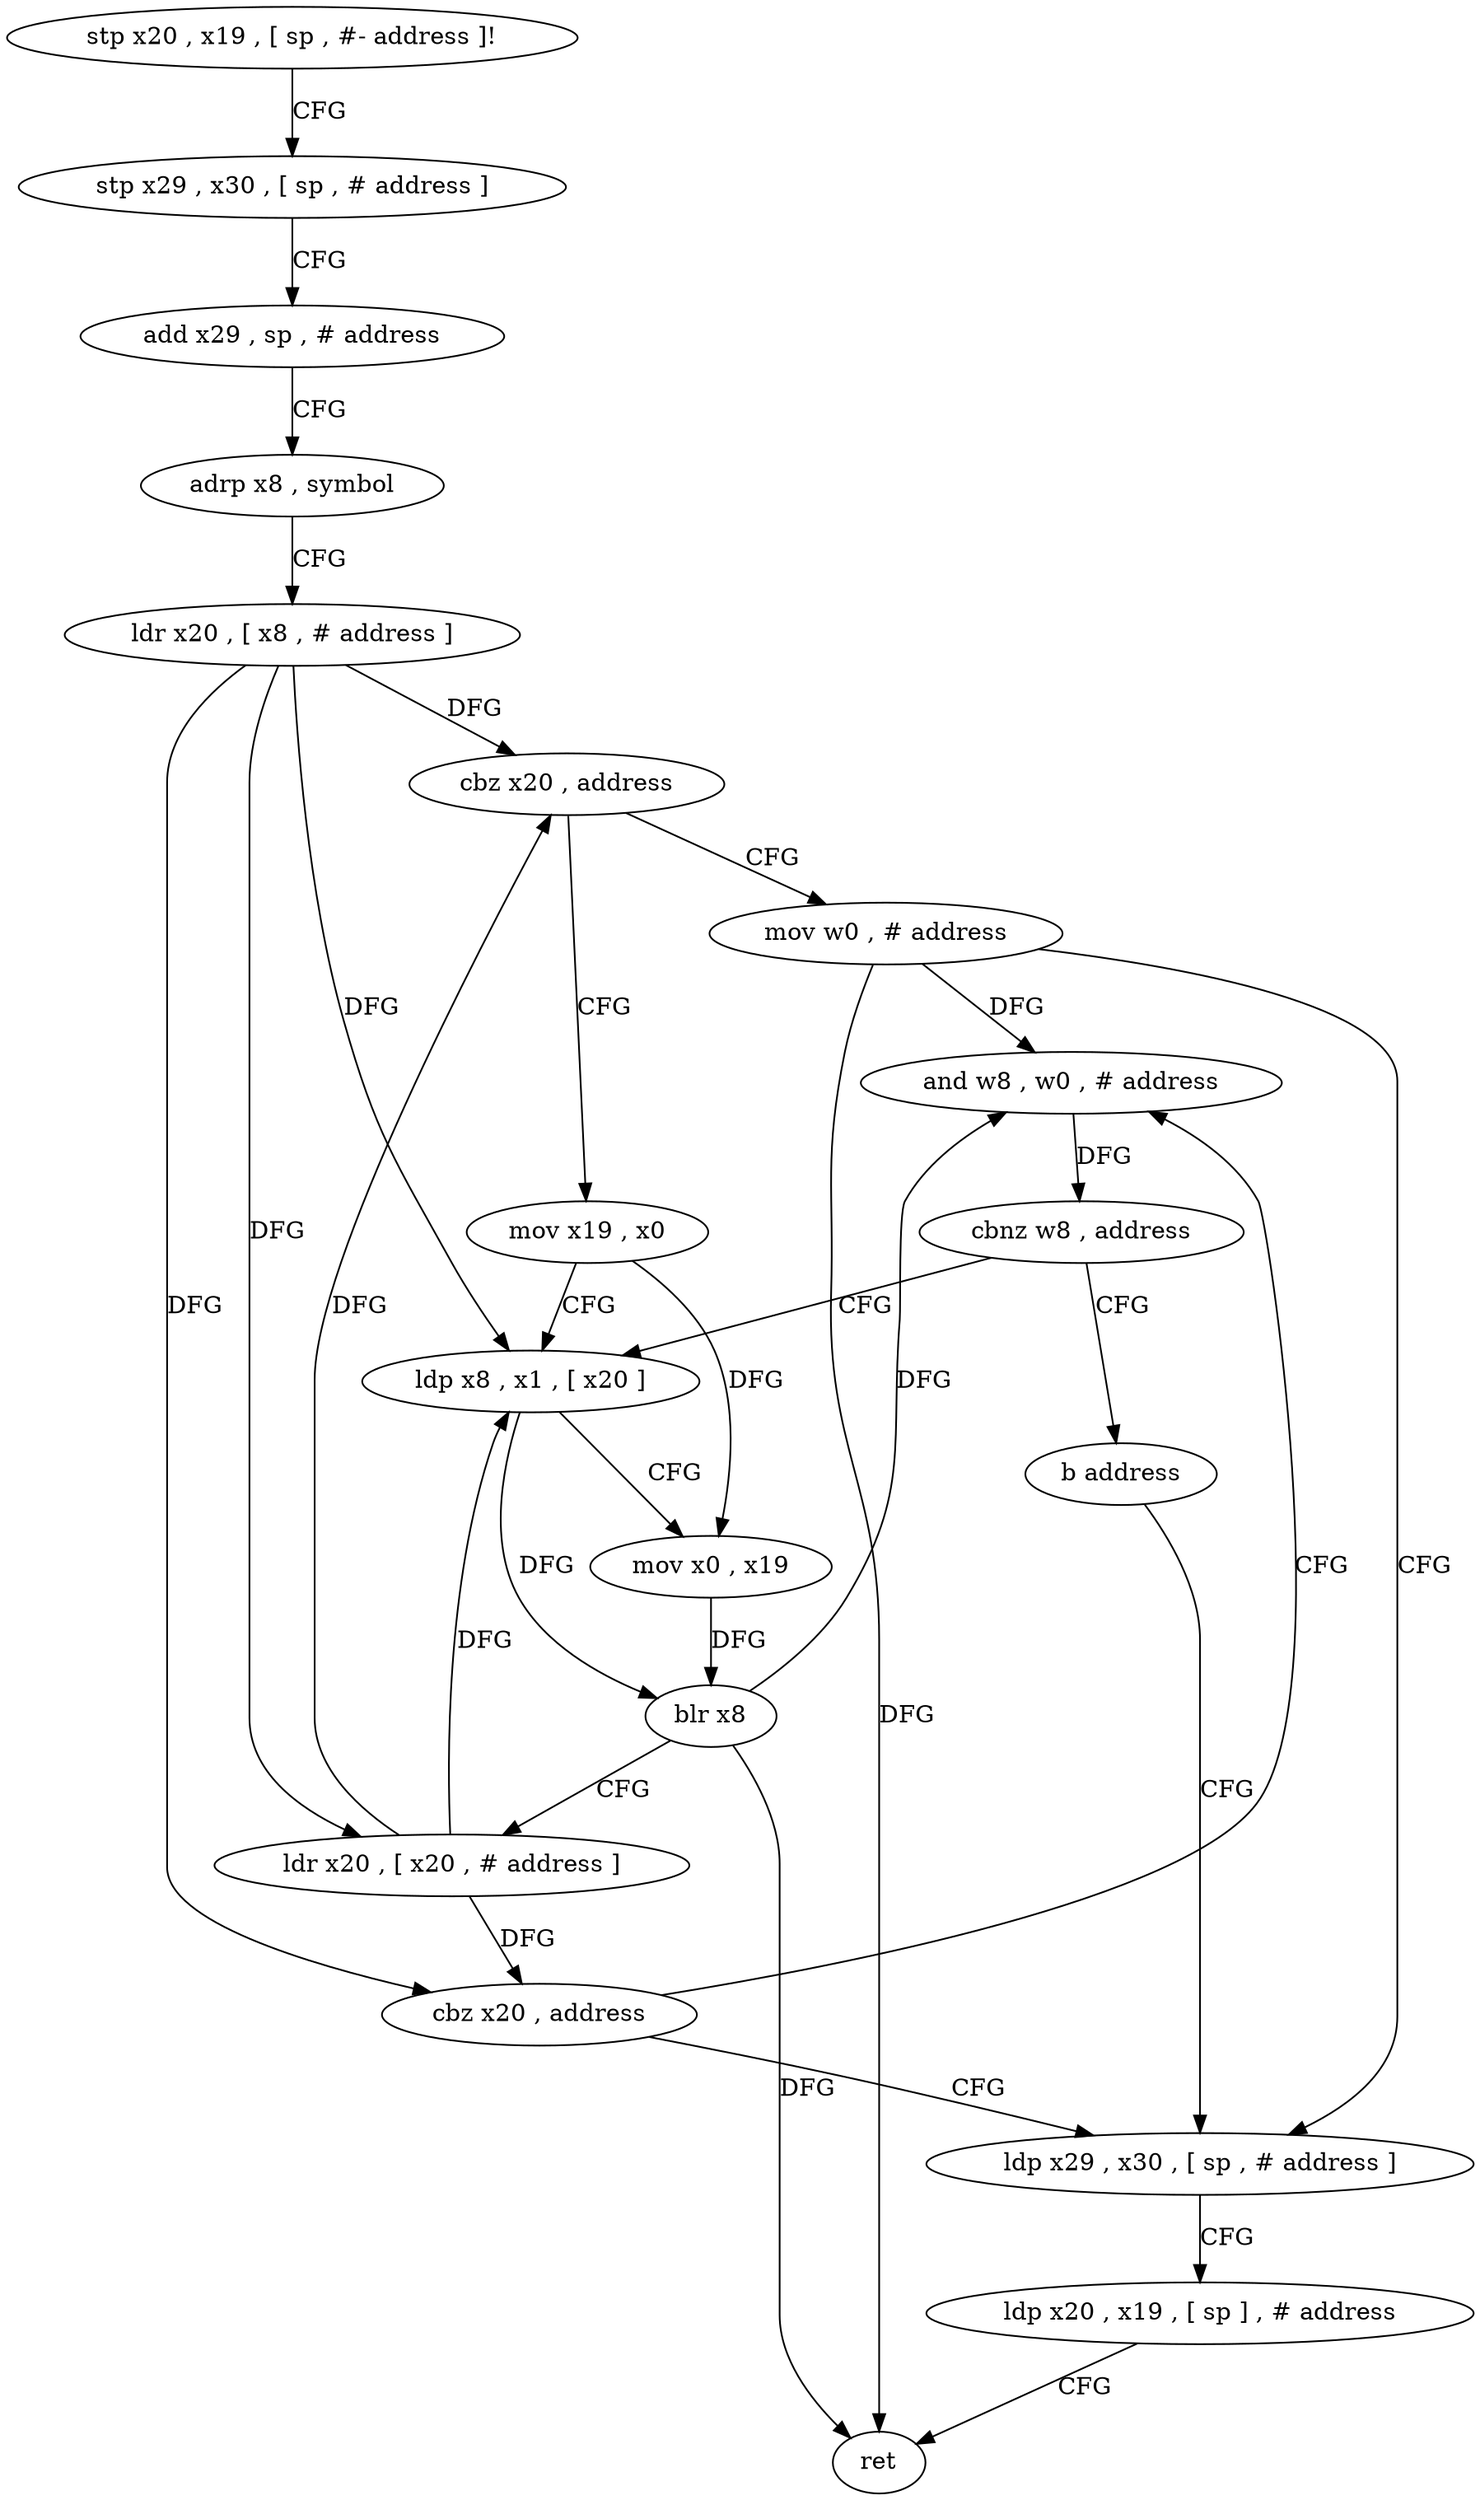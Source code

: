 digraph "func" {
"4212616" [label = "stp x20 , x19 , [ sp , #- address ]!" ]
"4212620" [label = "stp x29 , x30 , [ sp , # address ]" ]
"4212624" [label = "add x29 , sp , # address" ]
"4212628" [label = "adrp x8 , symbol" ]
"4212632" [label = "ldr x20 , [ x8 , # address ]" ]
"4212636" [label = "cbz x20 , address" ]
"4212676" [label = "mov w0 , # address" ]
"4212640" [label = "mov x19 , x0" ]
"4212680" [label = "ldp x29 , x30 , [ sp , # address ]" ]
"4212644" [label = "ldp x8 , x1 , [ x20 ]" ]
"4212684" [label = "ldp x20 , x19 , [ sp ] , # address" ]
"4212688" [label = "ret" ]
"4212664" [label = "and w8 , w0 , # address" ]
"4212668" [label = "cbnz w8 , address" ]
"4212672" [label = "b address" ]
"4212648" [label = "mov x0 , x19" ]
"4212652" [label = "blr x8" ]
"4212656" [label = "ldr x20 , [ x20 , # address ]" ]
"4212660" [label = "cbz x20 , address" ]
"4212616" -> "4212620" [ label = "CFG" ]
"4212620" -> "4212624" [ label = "CFG" ]
"4212624" -> "4212628" [ label = "CFG" ]
"4212628" -> "4212632" [ label = "CFG" ]
"4212632" -> "4212636" [ label = "DFG" ]
"4212632" -> "4212644" [ label = "DFG" ]
"4212632" -> "4212656" [ label = "DFG" ]
"4212632" -> "4212660" [ label = "DFG" ]
"4212636" -> "4212676" [ label = "CFG" ]
"4212636" -> "4212640" [ label = "CFG" ]
"4212676" -> "4212680" [ label = "CFG" ]
"4212676" -> "4212688" [ label = "DFG" ]
"4212676" -> "4212664" [ label = "DFG" ]
"4212640" -> "4212644" [ label = "CFG" ]
"4212640" -> "4212648" [ label = "DFG" ]
"4212680" -> "4212684" [ label = "CFG" ]
"4212644" -> "4212648" [ label = "CFG" ]
"4212644" -> "4212652" [ label = "DFG" ]
"4212684" -> "4212688" [ label = "CFG" ]
"4212664" -> "4212668" [ label = "DFG" ]
"4212668" -> "4212644" [ label = "CFG" ]
"4212668" -> "4212672" [ label = "CFG" ]
"4212672" -> "4212680" [ label = "CFG" ]
"4212648" -> "4212652" [ label = "DFG" ]
"4212652" -> "4212656" [ label = "CFG" ]
"4212652" -> "4212688" [ label = "DFG" ]
"4212652" -> "4212664" [ label = "DFG" ]
"4212656" -> "4212660" [ label = "DFG" ]
"4212656" -> "4212636" [ label = "DFG" ]
"4212656" -> "4212644" [ label = "DFG" ]
"4212660" -> "4212680" [ label = "CFG" ]
"4212660" -> "4212664" [ label = "CFG" ]
}
